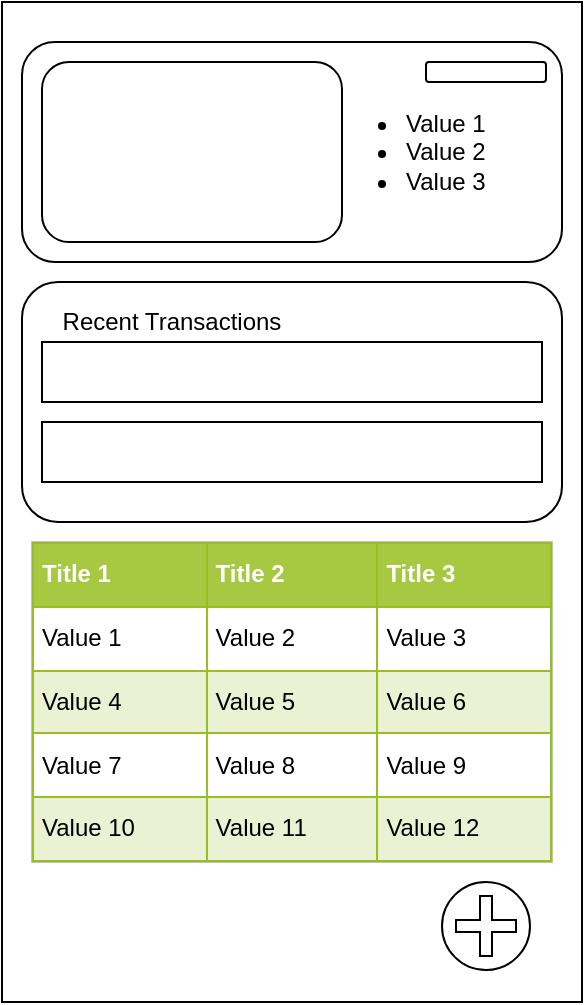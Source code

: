 <mxfile version="16.2.7" type="github">
  <diagram id="6hFAZyJzIV70jf7xUSYN" name="Page-1">
    <mxGraphModel dx="946" dy="614" grid="1" gridSize="10" guides="1" tooltips="1" connect="1" arrows="1" fold="1" page="1" pageScale="1" pageWidth="827" pageHeight="1169" math="0" shadow="0">
      <root>
        <mxCell id="0" />
        <mxCell id="1" parent="0" />
        <mxCell id="mSfGMs83IaN_-DBV-he_-3" value="" style="rounded=0;whiteSpace=wrap;html=1;" vertex="1" parent="1">
          <mxGeometry x="180" y="120" width="290" height="500" as="geometry" />
        </mxCell>
        <mxCell id="mSfGMs83IaN_-DBV-he_-5" value="" style="ellipse;whiteSpace=wrap;html=1;aspect=fixed;" vertex="1" parent="1">
          <mxGeometry x="400" y="560" width="44" height="44" as="geometry" />
        </mxCell>
        <mxCell id="mSfGMs83IaN_-DBV-he_-6" value="" style="shape=cross;whiteSpace=wrap;html=1;size=0.2;" vertex="1" parent="1">
          <mxGeometry x="407" y="567" width="30" height="30" as="geometry" />
        </mxCell>
        <mxCell id="mSfGMs83IaN_-DBV-he_-9" value="" style="rounded=1;whiteSpace=wrap;html=1;" vertex="1" parent="1">
          <mxGeometry x="190" y="140" width="270" height="110" as="geometry" />
        </mxCell>
        <mxCell id="mSfGMs83IaN_-DBV-he_-10" value="" style="rounded=1;whiteSpace=wrap;html=1;" vertex="1" parent="1">
          <mxGeometry x="200" y="150" width="150" height="90" as="geometry" />
        </mxCell>
        <mxCell id="mSfGMs83IaN_-DBV-he_-11" value="&lt;ul&gt;&lt;li&gt;Value 1&lt;/li&gt;&lt;li&gt;Value 2&lt;/li&gt;&lt;li&gt;Value 3&lt;/li&gt;&lt;/ul&gt;" style="text;strokeColor=none;fillColor=none;html=1;whiteSpace=wrap;verticalAlign=middle;overflow=hidden;" vertex="1" parent="1">
          <mxGeometry x="340" y="155" width="110" height="80" as="geometry" />
        </mxCell>
        <mxCell id="mSfGMs83IaN_-DBV-he_-12" value="" style="rounded=1;whiteSpace=wrap;html=1;" vertex="1" parent="1">
          <mxGeometry x="190" y="260" width="270" height="120" as="geometry" />
        </mxCell>
        <mxCell id="mSfGMs83IaN_-DBV-he_-13" value="" style="rounded=0;whiteSpace=wrap;html=1;" vertex="1" parent="1">
          <mxGeometry x="200" y="290" width="250" height="30" as="geometry" />
        </mxCell>
        <mxCell id="mSfGMs83IaN_-DBV-he_-14" value="" style="rounded=0;whiteSpace=wrap;html=1;" vertex="1" parent="1">
          <mxGeometry x="200" y="330" width="250" height="30" as="geometry" />
        </mxCell>
        <mxCell id="mSfGMs83IaN_-DBV-he_-15" value="Recent Transactions" style="text;html=1;strokeColor=none;fillColor=none;align=center;verticalAlign=middle;whiteSpace=wrap;rounded=0;" vertex="1" parent="1">
          <mxGeometry x="190" y="270" width="150" height="20" as="geometry" />
        </mxCell>
        <mxCell id="mSfGMs83IaN_-DBV-he_-16" value="" style="rounded=1;whiteSpace=wrap;html=1;" vertex="1" parent="1">
          <mxGeometry x="392" y="150" width="60" height="10" as="geometry" />
        </mxCell>
        <mxCell id="mSfGMs83IaN_-DBV-he_-17" value="&lt;table border=&quot;1&quot; width=&quot;100%&quot; height=&quot;100%&quot; cellpadding=&quot;4&quot; style=&quot;width:100%;height:100%;border-collapse:collapse;&quot;&gt;&lt;tr style=&quot;background-color:#A7C942;color:#ffffff;border:1px solid #98bf21;&quot;&gt;&lt;th align=&quot;left&quot;&gt;Title 1&lt;/th&gt;&lt;th align=&quot;left&quot;&gt;Title 2&lt;/th&gt;&lt;th align=&quot;left&quot;&gt;Title 3&lt;/th&gt;&lt;/tr&gt;&lt;tr style=&quot;border:1px solid #98bf21;&quot;&gt;&lt;td&gt;Value 1&lt;/td&gt;&lt;td&gt;Value 2&lt;/td&gt;&lt;td&gt;Value 3&lt;/td&gt;&lt;/tr&gt;&lt;tr style=&quot;background-color:#EAF2D3;border:1px solid #98bf21;&quot;&gt;&lt;td&gt;Value 4&lt;/td&gt;&lt;td&gt;Value 5&lt;/td&gt;&lt;td&gt;Value 6&lt;/td&gt;&lt;/tr&gt;&lt;tr style=&quot;border:1px solid #98bf21;&quot;&gt;&lt;td&gt;Value 7&lt;/td&gt;&lt;td&gt;Value 8&lt;/td&gt;&lt;td&gt;Value 9&lt;/td&gt;&lt;/tr&gt;&lt;tr style=&quot;background-color:#EAF2D3;border:1px solid #98bf21;&quot;&gt;&lt;td&gt;Value 10&lt;/td&gt;&lt;td&gt;Value 11&lt;/td&gt;&lt;td&gt;Value 12&lt;/td&gt;&lt;/tr&gt;&lt;/table&gt;" style="text;html=1;strokeColor=#c0c0c0;fillColor=#ffffff;overflow=fill;rounded=0;" vertex="1" parent="1">
          <mxGeometry x="195" y="390" width="260" height="160" as="geometry" />
        </mxCell>
      </root>
    </mxGraphModel>
  </diagram>
</mxfile>
